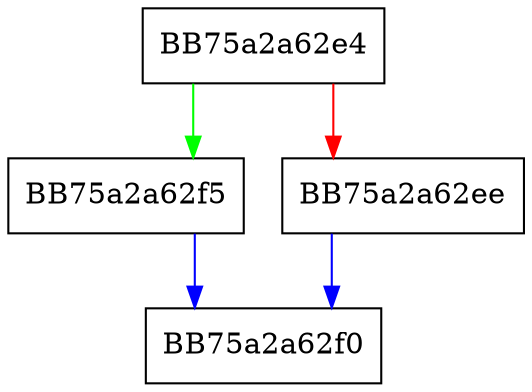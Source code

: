 digraph vdbeSafety {
  node [shape="box"];
  graph [splines=ortho];
  BB75a2a62e4 -> BB75a2a62f5 [color="green"];
  BB75a2a62e4 -> BB75a2a62ee [color="red"];
  BB75a2a62ee -> BB75a2a62f0 [color="blue"];
  BB75a2a62f5 -> BB75a2a62f0 [color="blue"];
}